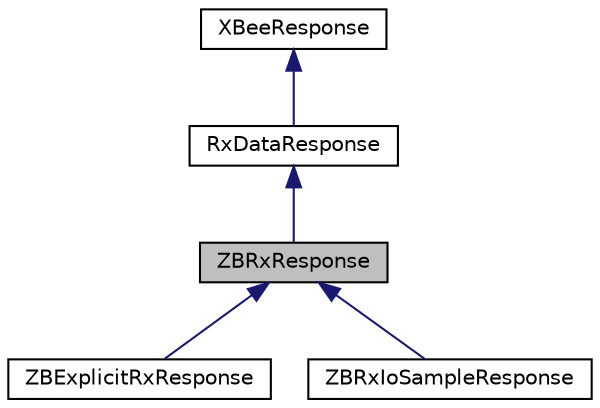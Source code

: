 digraph "ZBRxResponse"
{
  edge [fontname="Helvetica",fontsize="10",labelfontname="Helvetica",labelfontsize="10"];
  node [fontname="Helvetica",fontsize="10",shape=record];
  Node0 [label="ZBRxResponse",height=0.2,width=0.4,color="black", fillcolor="grey75", style="filled", fontcolor="black"];
  Node1 -> Node0 [dir="back",color="midnightblue",fontsize="10",style="solid",fontname="Helvetica"];
  Node1 [label="RxDataResponse",height=0.2,width=0.4,color="black", fillcolor="white", style="filled",URL="$class_rx_data_response.html"];
  Node2 -> Node1 [dir="back",color="midnightblue",fontsize="10",style="solid",fontname="Helvetica"];
  Node2 [label="XBeeResponse",height=0.2,width=0.4,color="black", fillcolor="white", style="filled",URL="$class_x_bee_response.html"];
  Node0 -> Node3 [dir="back",color="midnightblue",fontsize="10",style="solid",fontname="Helvetica"];
  Node3 [label="ZBExplicitRxResponse",height=0.2,width=0.4,color="black", fillcolor="white", style="filled",URL="$class_z_b_explicit_rx_response.html"];
  Node0 -> Node4 [dir="back",color="midnightblue",fontsize="10",style="solid",fontname="Helvetica"];
  Node4 [label="ZBRxIoSampleResponse",height=0.2,width=0.4,color="black", fillcolor="white", style="filled",URL="$class_z_b_rx_io_sample_response.html"];
}
